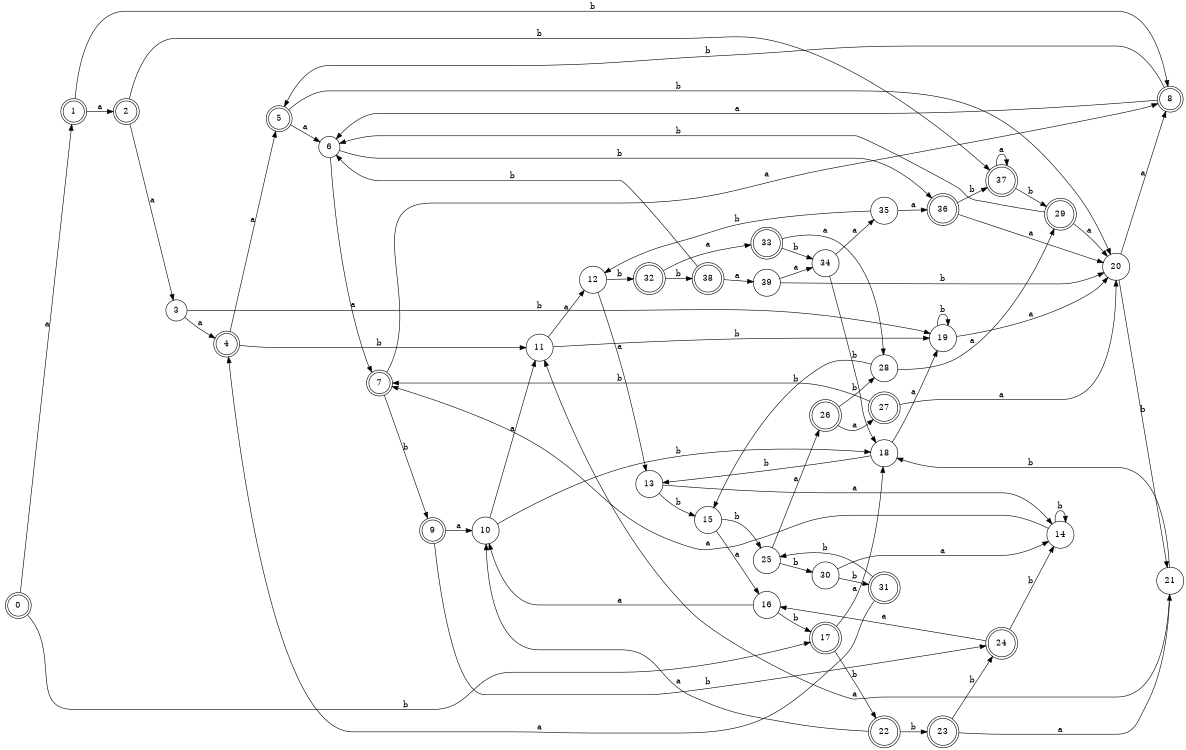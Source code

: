 digraph n32_10 {
__start0 [label="" shape="none"];

rankdir=LR;
size="8,5";

s0 [style="rounded,filled", color="black", fillcolor="white" shape="doublecircle", label="0"];
s1 [style="rounded,filled", color="black", fillcolor="white" shape="doublecircle", label="1"];
s2 [style="rounded,filled", color="black", fillcolor="white" shape="doublecircle", label="2"];
s3 [style="filled", color="black", fillcolor="white" shape="circle", label="3"];
s4 [style="rounded,filled", color="black", fillcolor="white" shape="doublecircle", label="4"];
s5 [style="rounded,filled", color="black", fillcolor="white" shape="doublecircle", label="5"];
s6 [style="filled", color="black", fillcolor="white" shape="circle", label="6"];
s7 [style="rounded,filled", color="black", fillcolor="white" shape="doublecircle", label="7"];
s8 [style="rounded,filled", color="black", fillcolor="white" shape="doublecircle", label="8"];
s9 [style="rounded,filled", color="black", fillcolor="white" shape="doublecircle", label="9"];
s10 [style="filled", color="black", fillcolor="white" shape="circle", label="10"];
s11 [style="filled", color="black", fillcolor="white" shape="circle", label="11"];
s12 [style="filled", color="black", fillcolor="white" shape="circle", label="12"];
s13 [style="filled", color="black", fillcolor="white" shape="circle", label="13"];
s14 [style="filled", color="black", fillcolor="white" shape="circle", label="14"];
s15 [style="filled", color="black", fillcolor="white" shape="circle", label="15"];
s16 [style="filled", color="black", fillcolor="white" shape="circle", label="16"];
s17 [style="rounded,filled", color="black", fillcolor="white" shape="doublecircle", label="17"];
s18 [style="filled", color="black", fillcolor="white" shape="circle", label="18"];
s19 [style="filled", color="black", fillcolor="white" shape="circle", label="19"];
s20 [style="filled", color="black", fillcolor="white" shape="circle", label="20"];
s21 [style="filled", color="black", fillcolor="white" shape="circle", label="21"];
s22 [style="rounded,filled", color="black", fillcolor="white" shape="doublecircle", label="22"];
s23 [style="rounded,filled", color="black", fillcolor="white" shape="doublecircle", label="23"];
s24 [style="rounded,filled", color="black", fillcolor="white" shape="doublecircle", label="24"];
s25 [style="filled", color="black", fillcolor="white" shape="circle", label="25"];
s26 [style="rounded,filled", color="black", fillcolor="white" shape="doublecircle", label="26"];
s27 [style="rounded,filled", color="black", fillcolor="white" shape="doublecircle", label="27"];
s28 [style="filled", color="black", fillcolor="white" shape="circle", label="28"];
s29 [style="rounded,filled", color="black", fillcolor="white" shape="doublecircle", label="29"];
s30 [style="filled", color="black", fillcolor="white" shape="circle", label="30"];
s31 [style="rounded,filled", color="black", fillcolor="white" shape="doublecircle", label="31"];
s32 [style="rounded,filled", color="black", fillcolor="white" shape="doublecircle", label="32"];
s33 [style="rounded,filled", color="black", fillcolor="white" shape="doublecircle", label="33"];
s34 [style="filled", color="black", fillcolor="white" shape="circle", label="34"];
s35 [style="filled", color="black", fillcolor="white" shape="circle", label="35"];
s36 [style="rounded,filled", color="black", fillcolor="white" shape="doublecircle", label="36"];
s37 [style="rounded,filled", color="black", fillcolor="white" shape="doublecircle", label="37"];
s38 [style="rounded,filled", color="black", fillcolor="white" shape="doublecircle", label="38"];
s39 [style="filled", color="black", fillcolor="white" shape="circle", label="39"];
s0 -> s1 [label="a"];
s0 -> s17 [label="b"];
s1 -> s2 [label="a"];
s1 -> s8 [label="b"];
s2 -> s3 [label="a"];
s2 -> s37 [label="b"];
s3 -> s4 [label="a"];
s3 -> s19 [label="b"];
s4 -> s5 [label="a"];
s4 -> s11 [label="b"];
s5 -> s6 [label="a"];
s5 -> s20 [label="b"];
s6 -> s7 [label="a"];
s6 -> s36 [label="b"];
s7 -> s8 [label="a"];
s7 -> s9 [label="b"];
s8 -> s6 [label="a"];
s8 -> s5 [label="b"];
s9 -> s10 [label="a"];
s9 -> s24 [label="b"];
s10 -> s11 [label="a"];
s10 -> s18 [label="b"];
s11 -> s12 [label="a"];
s11 -> s19 [label="b"];
s12 -> s13 [label="a"];
s12 -> s32 [label="b"];
s13 -> s14 [label="a"];
s13 -> s15 [label="b"];
s14 -> s7 [label="a"];
s14 -> s14 [label="b"];
s15 -> s16 [label="a"];
s15 -> s25 [label="b"];
s16 -> s10 [label="a"];
s16 -> s17 [label="b"];
s17 -> s18 [label="a"];
s17 -> s22 [label="b"];
s18 -> s19 [label="a"];
s18 -> s13 [label="b"];
s19 -> s20 [label="a"];
s19 -> s19 [label="b"];
s20 -> s8 [label="a"];
s20 -> s21 [label="b"];
s21 -> s11 [label="a"];
s21 -> s18 [label="b"];
s22 -> s10 [label="a"];
s22 -> s23 [label="b"];
s23 -> s21 [label="a"];
s23 -> s24 [label="b"];
s24 -> s16 [label="a"];
s24 -> s14 [label="b"];
s25 -> s26 [label="a"];
s25 -> s30 [label="b"];
s26 -> s27 [label="a"];
s26 -> s28 [label="b"];
s27 -> s20 [label="a"];
s27 -> s7 [label="b"];
s28 -> s29 [label="a"];
s28 -> s15 [label="b"];
s29 -> s20 [label="a"];
s29 -> s6 [label="b"];
s30 -> s14 [label="a"];
s30 -> s31 [label="b"];
s31 -> s4 [label="a"];
s31 -> s25 [label="b"];
s32 -> s33 [label="a"];
s32 -> s38 [label="b"];
s33 -> s28 [label="a"];
s33 -> s34 [label="b"];
s34 -> s35 [label="a"];
s34 -> s18 [label="b"];
s35 -> s36 [label="a"];
s35 -> s12 [label="b"];
s36 -> s20 [label="a"];
s36 -> s37 [label="b"];
s37 -> s37 [label="a"];
s37 -> s29 [label="b"];
s38 -> s39 [label="a"];
s38 -> s6 [label="b"];
s39 -> s34 [label="a"];
s39 -> s20 [label="b"];

}